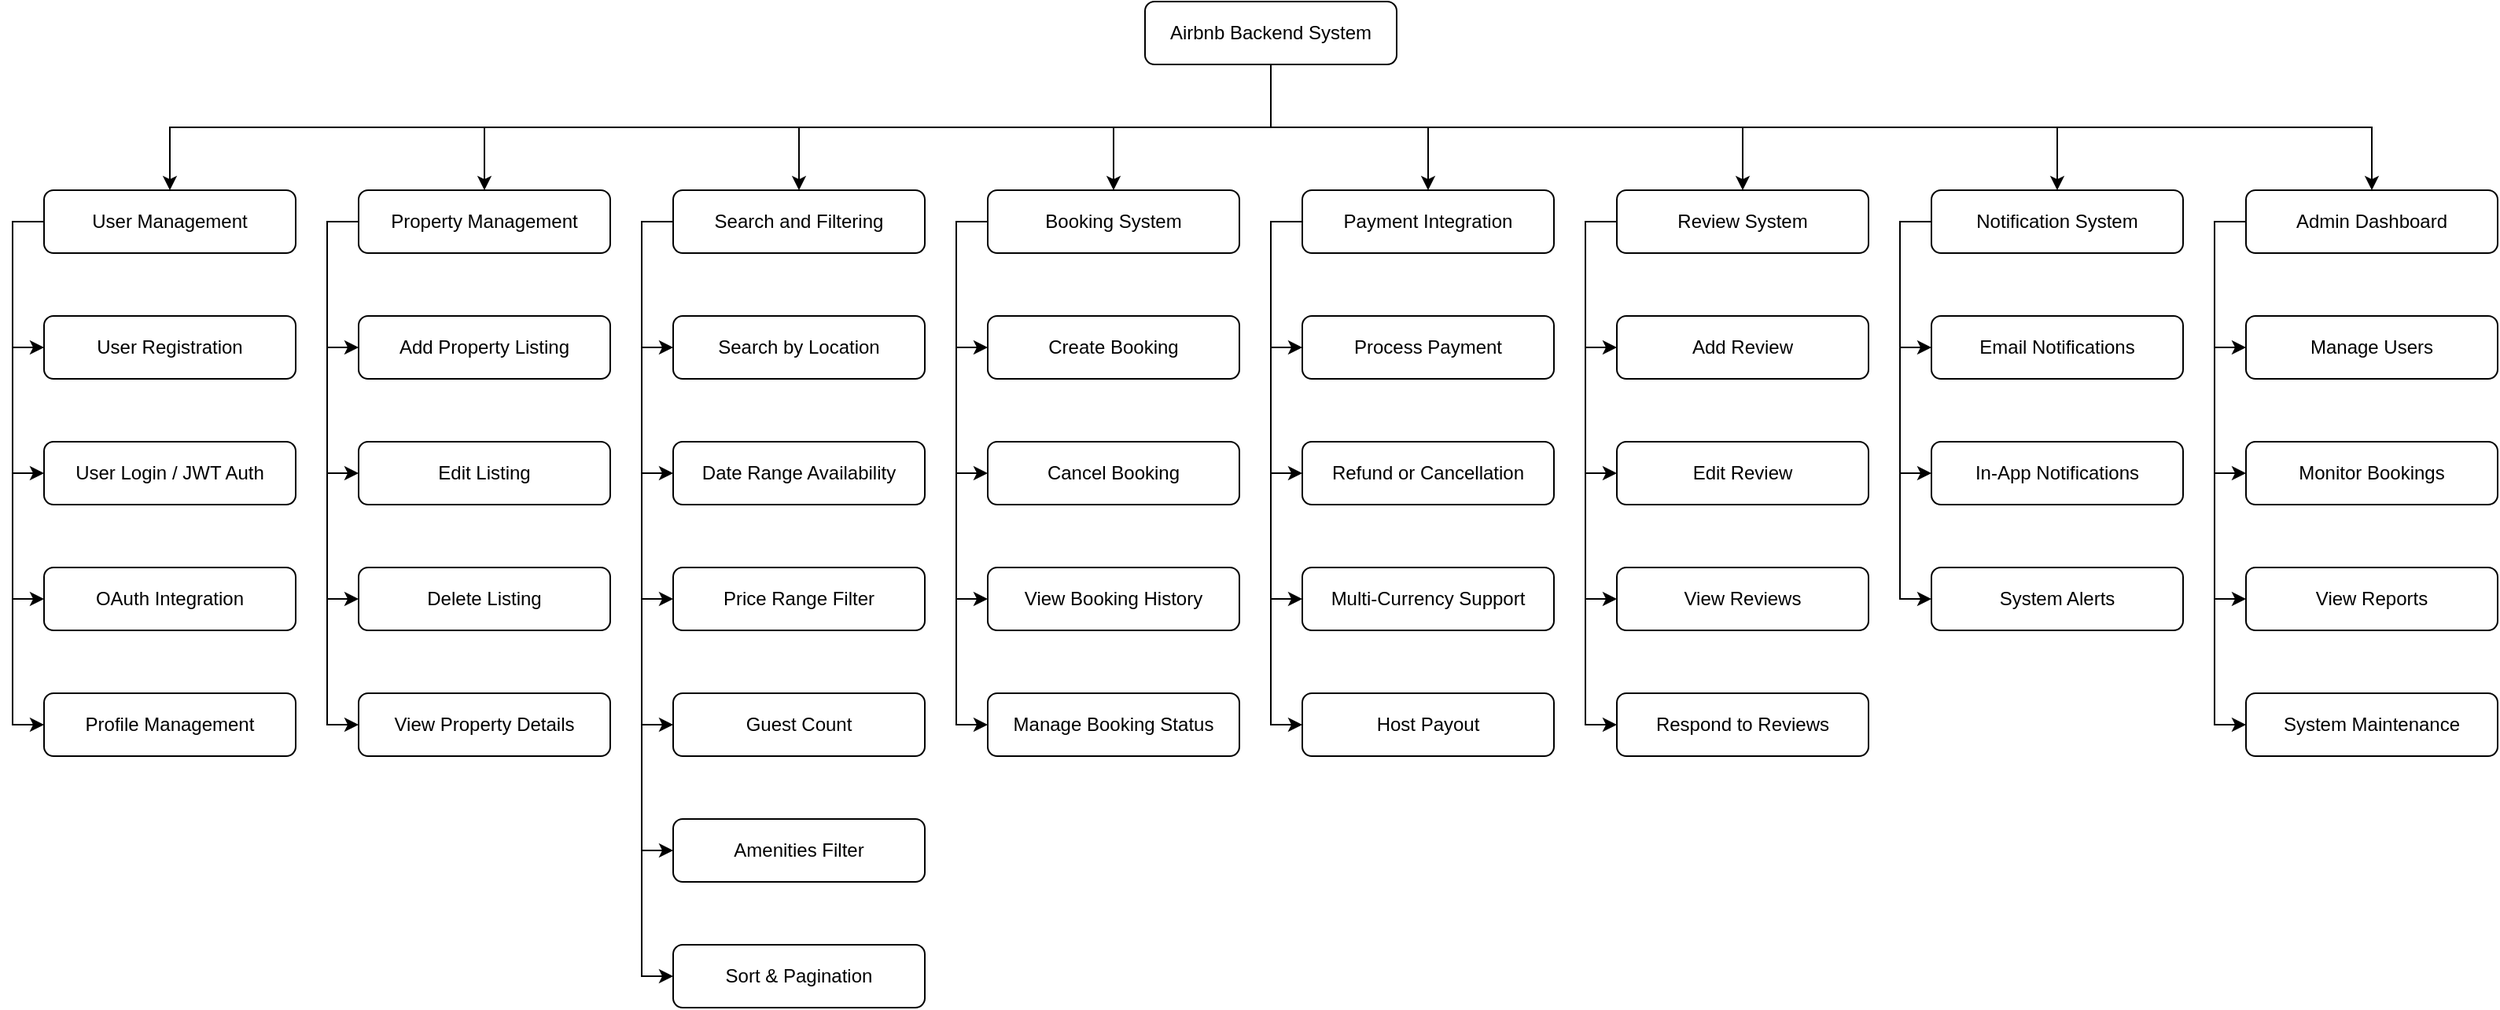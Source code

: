 <mxfile version="27.2.0">
  <diagram name="Page-1" id="Svz4JgfyCDC870TFCeTR">
    <mxGraphModel dx="1783" dy="1099" grid="1" gridSize="10" guides="1" tooltips="1" connect="1" arrows="1" fold="1" page="1" pageScale="1" pageWidth="850" pageHeight="1100" math="0" shadow="0">
      <root>
        <mxCell id="0" />
        <mxCell id="1" parent="0" />
        <mxCell id="FF3P2R79Nn4Fhz1OEhRd-86" style="edgeStyle=orthogonalEdgeStyle;rounded=0;orthogonalLoop=1;jettySize=auto;html=1;exitX=0;exitY=0.5;exitDx=0;exitDy=0;entryX=0;entryY=0.5;entryDx=0;entryDy=0;" edge="1" parent="1" source="FF3P2R79Nn4Fhz1OEhRd-1" target="FF3P2R79Nn4Fhz1OEhRd-10">
          <mxGeometry relative="1" as="geometry" />
        </mxCell>
        <mxCell id="FF3P2R79Nn4Fhz1OEhRd-87" style="edgeStyle=orthogonalEdgeStyle;rounded=0;orthogonalLoop=1;jettySize=auto;html=1;entryX=0;entryY=0.5;entryDx=0;entryDy=0;" edge="1" parent="1" source="FF3P2R79Nn4Fhz1OEhRd-1" target="FF3P2R79Nn4Fhz1OEhRd-11">
          <mxGeometry relative="1" as="geometry">
            <Array as="points">
              <mxPoint x="180" y="260" />
              <mxPoint x="180" y="420" />
            </Array>
          </mxGeometry>
        </mxCell>
        <mxCell id="FF3P2R79Nn4Fhz1OEhRd-88" style="edgeStyle=orthogonalEdgeStyle;rounded=0;orthogonalLoop=1;jettySize=auto;html=1;entryX=0;entryY=0.5;entryDx=0;entryDy=0;" edge="1" parent="1" source="FF3P2R79Nn4Fhz1OEhRd-1" target="FF3P2R79Nn4Fhz1OEhRd-12">
          <mxGeometry relative="1" as="geometry">
            <Array as="points">
              <mxPoint x="180" y="260" />
              <mxPoint x="180" y="500" />
            </Array>
          </mxGeometry>
        </mxCell>
        <mxCell id="FF3P2R79Nn4Fhz1OEhRd-89" style="edgeStyle=orthogonalEdgeStyle;rounded=0;orthogonalLoop=1;jettySize=auto;html=1;entryX=0;entryY=0.5;entryDx=0;entryDy=0;" edge="1" parent="1" source="FF3P2R79Nn4Fhz1OEhRd-1" target="FF3P2R79Nn4Fhz1OEhRd-13">
          <mxGeometry relative="1" as="geometry">
            <Array as="points">
              <mxPoint x="180" y="260" />
              <mxPoint x="180" y="580" />
            </Array>
          </mxGeometry>
        </mxCell>
        <mxCell id="FF3P2R79Nn4Fhz1OEhRd-1" value="User Management" style="rounded=1;whiteSpace=wrap;html=1;" vertex="1" parent="1">
          <mxGeometry x="200" y="240" width="160" height="40" as="geometry" />
        </mxCell>
        <mxCell id="FF3P2R79Nn4Fhz1OEhRd-90" style="edgeStyle=orthogonalEdgeStyle;rounded=0;orthogonalLoop=1;jettySize=auto;html=1;entryX=0;entryY=0.5;entryDx=0;entryDy=0;" edge="1" parent="1" source="FF3P2R79Nn4Fhz1OEhRd-2" target="FF3P2R79Nn4Fhz1OEhRd-25">
          <mxGeometry relative="1" as="geometry">
            <Array as="points">
              <mxPoint x="380" y="260" />
              <mxPoint x="380" y="340" />
            </Array>
          </mxGeometry>
        </mxCell>
        <mxCell id="FF3P2R79Nn4Fhz1OEhRd-91" style="edgeStyle=orthogonalEdgeStyle;rounded=0;orthogonalLoop=1;jettySize=auto;html=1;entryX=0;entryY=0.5;entryDx=0;entryDy=0;" edge="1" parent="1" source="FF3P2R79Nn4Fhz1OEhRd-2" target="FF3P2R79Nn4Fhz1OEhRd-24">
          <mxGeometry relative="1" as="geometry">
            <Array as="points">
              <mxPoint x="380" y="260" />
              <mxPoint x="380" y="420" />
            </Array>
          </mxGeometry>
        </mxCell>
        <mxCell id="FF3P2R79Nn4Fhz1OEhRd-92" style="edgeStyle=orthogonalEdgeStyle;rounded=0;orthogonalLoop=1;jettySize=auto;html=1;entryX=0;entryY=0.5;entryDx=0;entryDy=0;" edge="1" parent="1" source="FF3P2R79Nn4Fhz1OEhRd-2" target="FF3P2R79Nn4Fhz1OEhRd-23">
          <mxGeometry relative="1" as="geometry">
            <Array as="points">
              <mxPoint x="380" y="260" />
              <mxPoint x="380" y="500" />
            </Array>
          </mxGeometry>
        </mxCell>
        <mxCell id="FF3P2R79Nn4Fhz1OEhRd-93" style="edgeStyle=orthogonalEdgeStyle;rounded=0;orthogonalLoop=1;jettySize=auto;html=1;entryX=0;entryY=0.5;entryDx=0;entryDy=0;" edge="1" parent="1" source="FF3P2R79Nn4Fhz1OEhRd-2" target="FF3P2R79Nn4Fhz1OEhRd-22">
          <mxGeometry relative="1" as="geometry">
            <Array as="points">
              <mxPoint x="380" y="260" />
              <mxPoint x="380" y="580" />
            </Array>
          </mxGeometry>
        </mxCell>
        <mxCell id="FF3P2R79Nn4Fhz1OEhRd-2" value="Property Management" style="rounded=1;whiteSpace=wrap;html=1;" vertex="1" parent="1">
          <mxGeometry x="400" y="240" width="160" height="40" as="geometry" />
        </mxCell>
        <mxCell id="FF3P2R79Nn4Fhz1OEhRd-94" style="edgeStyle=orthogonalEdgeStyle;rounded=0;orthogonalLoop=1;jettySize=auto;html=1;entryX=0;entryY=0.5;entryDx=0;entryDy=0;" edge="1" parent="1" source="FF3P2R79Nn4Fhz1OEhRd-3" target="FF3P2R79Nn4Fhz1OEhRd-33">
          <mxGeometry relative="1" as="geometry">
            <Array as="points">
              <mxPoint x="580" y="260" />
              <mxPoint x="580" y="340" />
            </Array>
          </mxGeometry>
        </mxCell>
        <mxCell id="FF3P2R79Nn4Fhz1OEhRd-95" style="edgeStyle=orthogonalEdgeStyle;rounded=0;orthogonalLoop=1;jettySize=auto;html=1;entryX=0;entryY=0.5;entryDx=0;entryDy=0;" edge="1" parent="1" source="FF3P2R79Nn4Fhz1OEhRd-3" target="FF3P2R79Nn4Fhz1OEhRd-32">
          <mxGeometry relative="1" as="geometry">
            <Array as="points">
              <mxPoint x="580" y="260" />
              <mxPoint x="580" y="420" />
            </Array>
          </mxGeometry>
        </mxCell>
        <mxCell id="FF3P2R79Nn4Fhz1OEhRd-96" style="edgeStyle=orthogonalEdgeStyle;rounded=0;orthogonalLoop=1;jettySize=auto;html=1;entryX=0;entryY=0.5;entryDx=0;entryDy=0;" edge="1" parent="1" source="FF3P2R79Nn4Fhz1OEhRd-3" target="FF3P2R79Nn4Fhz1OEhRd-31">
          <mxGeometry relative="1" as="geometry">
            <Array as="points">
              <mxPoint x="580" y="260" />
              <mxPoint x="580" y="500" />
            </Array>
          </mxGeometry>
        </mxCell>
        <mxCell id="FF3P2R79Nn4Fhz1OEhRd-97" style="edgeStyle=orthogonalEdgeStyle;rounded=0;orthogonalLoop=1;jettySize=auto;html=1;entryX=0;entryY=0.5;entryDx=0;entryDy=0;" edge="1" parent="1" source="FF3P2R79Nn4Fhz1OEhRd-3" target="FF3P2R79Nn4Fhz1OEhRd-30">
          <mxGeometry relative="1" as="geometry">
            <Array as="points">
              <mxPoint x="580" y="260" />
              <mxPoint x="580" y="580" />
            </Array>
          </mxGeometry>
        </mxCell>
        <mxCell id="FF3P2R79Nn4Fhz1OEhRd-98" style="edgeStyle=orthogonalEdgeStyle;rounded=0;orthogonalLoop=1;jettySize=auto;html=1;entryX=0;entryY=0.5;entryDx=0;entryDy=0;" edge="1" parent="1" source="FF3P2R79Nn4Fhz1OEhRd-3" target="FF3P2R79Nn4Fhz1OEhRd-26">
          <mxGeometry relative="1" as="geometry">
            <Array as="points">
              <mxPoint x="580" y="260" />
              <mxPoint x="580" y="660" />
            </Array>
          </mxGeometry>
        </mxCell>
        <mxCell id="FF3P2R79Nn4Fhz1OEhRd-99" style="edgeStyle=orthogonalEdgeStyle;rounded=0;orthogonalLoop=1;jettySize=auto;html=1;entryX=0;entryY=0.5;entryDx=0;entryDy=0;" edge="1" parent="1" source="FF3P2R79Nn4Fhz1OEhRd-3" target="FF3P2R79Nn4Fhz1OEhRd-27">
          <mxGeometry relative="1" as="geometry">
            <Array as="points">
              <mxPoint x="580" y="260" />
              <mxPoint x="580" y="740" />
            </Array>
          </mxGeometry>
        </mxCell>
        <mxCell id="FF3P2R79Nn4Fhz1OEhRd-3" value="Search and Filtering" style="rounded=1;whiteSpace=wrap;html=1;" vertex="1" parent="1">
          <mxGeometry x="600" y="240" width="160" height="40" as="geometry" />
        </mxCell>
        <mxCell id="FF3P2R79Nn4Fhz1OEhRd-100" style="edgeStyle=orthogonalEdgeStyle;rounded=0;orthogonalLoop=1;jettySize=auto;html=1;entryX=0;entryY=0.5;entryDx=0;entryDy=0;" edge="1" parent="1" source="FF3P2R79Nn4Fhz1OEhRd-4" target="FF3P2R79Nn4Fhz1OEhRd-41">
          <mxGeometry relative="1" as="geometry">
            <Array as="points">
              <mxPoint x="780" y="260" />
              <mxPoint x="780" y="340" />
            </Array>
          </mxGeometry>
        </mxCell>
        <mxCell id="FF3P2R79Nn4Fhz1OEhRd-101" style="edgeStyle=orthogonalEdgeStyle;rounded=0;orthogonalLoop=1;jettySize=auto;html=1;entryX=0;entryY=0.5;entryDx=0;entryDy=0;" edge="1" parent="1" source="FF3P2R79Nn4Fhz1OEhRd-4" target="FF3P2R79Nn4Fhz1OEhRd-40">
          <mxGeometry relative="1" as="geometry">
            <Array as="points">
              <mxPoint x="780" y="260" />
              <mxPoint x="780" y="420" />
            </Array>
          </mxGeometry>
        </mxCell>
        <mxCell id="FF3P2R79Nn4Fhz1OEhRd-102" style="edgeStyle=orthogonalEdgeStyle;rounded=0;orthogonalLoop=1;jettySize=auto;html=1;entryX=0;entryY=0.5;entryDx=0;entryDy=0;" edge="1" parent="1" source="FF3P2R79Nn4Fhz1OEhRd-4" target="FF3P2R79Nn4Fhz1OEhRd-39">
          <mxGeometry relative="1" as="geometry">
            <Array as="points">
              <mxPoint x="780" y="260" />
              <mxPoint x="780" y="500" />
            </Array>
          </mxGeometry>
        </mxCell>
        <mxCell id="FF3P2R79Nn4Fhz1OEhRd-103" style="edgeStyle=orthogonalEdgeStyle;rounded=0;orthogonalLoop=1;jettySize=auto;html=1;entryX=0;entryY=0.5;entryDx=0;entryDy=0;" edge="1" parent="1" source="FF3P2R79Nn4Fhz1OEhRd-4" target="FF3P2R79Nn4Fhz1OEhRd-38">
          <mxGeometry relative="1" as="geometry">
            <Array as="points">
              <mxPoint x="780" y="260" />
              <mxPoint x="780" y="580" />
            </Array>
          </mxGeometry>
        </mxCell>
        <mxCell id="FF3P2R79Nn4Fhz1OEhRd-4" value="Booking System" style="rounded=1;whiteSpace=wrap;html=1;" vertex="1" parent="1">
          <mxGeometry x="800" y="240" width="160" height="40" as="geometry" />
        </mxCell>
        <mxCell id="FF3P2R79Nn4Fhz1OEhRd-117" style="edgeStyle=orthogonalEdgeStyle;rounded=0;orthogonalLoop=1;jettySize=auto;html=1;entryX=0;entryY=0.5;entryDx=0;entryDy=0;" edge="1" parent="1" source="FF3P2R79Nn4Fhz1OEhRd-5" target="FF3P2R79Nn4Fhz1OEhRd-73">
          <mxGeometry relative="1" as="geometry">
            <Array as="points">
              <mxPoint x="1580" y="260" />
              <mxPoint x="1580" y="340" />
            </Array>
          </mxGeometry>
        </mxCell>
        <mxCell id="FF3P2R79Nn4Fhz1OEhRd-118" style="edgeStyle=orthogonalEdgeStyle;rounded=0;orthogonalLoop=1;jettySize=auto;html=1;entryX=0;entryY=0.5;entryDx=0;entryDy=0;" edge="1" parent="1" source="FF3P2R79Nn4Fhz1OEhRd-5" target="FF3P2R79Nn4Fhz1OEhRd-72">
          <mxGeometry relative="1" as="geometry">
            <Array as="points">
              <mxPoint x="1580" y="260" />
              <mxPoint x="1580" y="420" />
            </Array>
          </mxGeometry>
        </mxCell>
        <mxCell id="FF3P2R79Nn4Fhz1OEhRd-119" style="edgeStyle=orthogonalEdgeStyle;rounded=0;orthogonalLoop=1;jettySize=auto;html=1;entryX=0;entryY=0.5;entryDx=0;entryDy=0;" edge="1" parent="1" source="FF3P2R79Nn4Fhz1OEhRd-5" target="FF3P2R79Nn4Fhz1OEhRd-71">
          <mxGeometry relative="1" as="geometry">
            <Array as="points">
              <mxPoint x="1580" y="260" />
              <mxPoint x="1580" y="500" />
            </Array>
          </mxGeometry>
        </mxCell>
        <mxCell id="FF3P2R79Nn4Fhz1OEhRd-120" style="edgeStyle=orthogonalEdgeStyle;rounded=0;orthogonalLoop=1;jettySize=auto;html=1;entryX=0;entryY=0.5;entryDx=0;entryDy=0;" edge="1" parent="1" source="FF3P2R79Nn4Fhz1OEhRd-5" target="FF3P2R79Nn4Fhz1OEhRd-70">
          <mxGeometry relative="1" as="geometry">
            <Array as="points">
              <mxPoint x="1580" y="260" />
              <mxPoint x="1580" y="580" />
            </Array>
          </mxGeometry>
        </mxCell>
        <mxCell id="FF3P2R79Nn4Fhz1OEhRd-5" value="Admin Dashboard" style="rounded=1;whiteSpace=wrap;html=1;" vertex="1" parent="1">
          <mxGeometry x="1600" y="240" width="160" height="40" as="geometry" />
        </mxCell>
        <mxCell id="FF3P2R79Nn4Fhz1OEhRd-114" style="edgeStyle=orthogonalEdgeStyle;rounded=0;orthogonalLoop=1;jettySize=auto;html=1;entryX=0;entryY=0.5;entryDx=0;entryDy=0;" edge="1" parent="1" source="FF3P2R79Nn4Fhz1OEhRd-6" target="FF3P2R79Nn4Fhz1OEhRd-65">
          <mxGeometry relative="1" as="geometry">
            <Array as="points">
              <mxPoint x="1380" y="260" />
              <mxPoint x="1380" y="340" />
            </Array>
          </mxGeometry>
        </mxCell>
        <mxCell id="FF3P2R79Nn4Fhz1OEhRd-115" style="edgeStyle=orthogonalEdgeStyle;rounded=0;orthogonalLoop=1;jettySize=auto;html=1;entryX=0;entryY=0.5;entryDx=0;entryDy=0;" edge="1" parent="1" source="FF3P2R79Nn4Fhz1OEhRd-6" target="FF3P2R79Nn4Fhz1OEhRd-64">
          <mxGeometry relative="1" as="geometry">
            <Array as="points">
              <mxPoint x="1380" y="260" />
              <mxPoint x="1380" y="420" />
            </Array>
          </mxGeometry>
        </mxCell>
        <mxCell id="FF3P2R79Nn4Fhz1OEhRd-116" style="edgeStyle=orthogonalEdgeStyle;rounded=0;orthogonalLoop=1;jettySize=auto;html=1;entryX=0;entryY=0.5;entryDx=0;entryDy=0;" edge="1" parent="1" source="FF3P2R79Nn4Fhz1OEhRd-6" target="FF3P2R79Nn4Fhz1OEhRd-63">
          <mxGeometry relative="1" as="geometry">
            <Array as="points">
              <mxPoint x="1380" y="260" />
              <mxPoint x="1380" y="500" />
            </Array>
          </mxGeometry>
        </mxCell>
        <mxCell id="FF3P2R79Nn4Fhz1OEhRd-6" value="Notification System" style="rounded=1;whiteSpace=wrap;html=1;" vertex="1" parent="1">
          <mxGeometry x="1400" y="240" width="160" height="40" as="geometry" />
        </mxCell>
        <mxCell id="FF3P2R79Nn4Fhz1OEhRd-108" style="edgeStyle=orthogonalEdgeStyle;rounded=0;orthogonalLoop=1;jettySize=auto;html=1;entryX=0;entryY=0.5;entryDx=0;entryDy=0;" edge="1" parent="1" source="FF3P2R79Nn4Fhz1OEhRd-7" target="FF3P2R79Nn4Fhz1OEhRd-57">
          <mxGeometry relative="1" as="geometry">
            <Array as="points">
              <mxPoint x="1180" y="260" />
              <mxPoint x="1180" y="340" />
            </Array>
          </mxGeometry>
        </mxCell>
        <mxCell id="FF3P2R79Nn4Fhz1OEhRd-109" style="edgeStyle=orthogonalEdgeStyle;rounded=0;orthogonalLoop=1;jettySize=auto;html=1;entryX=0;entryY=0.5;entryDx=0;entryDy=0;" edge="1" parent="1" source="FF3P2R79Nn4Fhz1OEhRd-7" target="FF3P2R79Nn4Fhz1OEhRd-56">
          <mxGeometry relative="1" as="geometry">
            <Array as="points">
              <mxPoint x="1180" y="260" />
              <mxPoint x="1180" y="420" />
            </Array>
          </mxGeometry>
        </mxCell>
        <mxCell id="FF3P2R79Nn4Fhz1OEhRd-110" style="edgeStyle=orthogonalEdgeStyle;rounded=0;orthogonalLoop=1;jettySize=auto;html=1;entryX=0;entryY=0.5;entryDx=0;entryDy=0;" edge="1" parent="1" source="FF3P2R79Nn4Fhz1OEhRd-7" target="FF3P2R79Nn4Fhz1OEhRd-55">
          <mxGeometry relative="1" as="geometry">
            <Array as="points">
              <mxPoint x="1180" y="260" />
              <mxPoint x="1180" y="500" />
            </Array>
          </mxGeometry>
        </mxCell>
        <mxCell id="FF3P2R79Nn4Fhz1OEhRd-113" style="edgeStyle=orthogonalEdgeStyle;rounded=0;orthogonalLoop=1;jettySize=auto;html=1;entryX=0;entryY=0.5;entryDx=0;entryDy=0;" edge="1" parent="1" source="FF3P2R79Nn4Fhz1OEhRd-7" target="FF3P2R79Nn4Fhz1OEhRd-111">
          <mxGeometry relative="1" as="geometry">
            <Array as="points">
              <mxPoint x="1180" y="260" />
              <mxPoint x="1180" y="580" />
            </Array>
          </mxGeometry>
        </mxCell>
        <mxCell id="FF3P2R79Nn4Fhz1OEhRd-7" value="Review System" style="rounded=1;whiteSpace=wrap;html=1;" vertex="1" parent="1">
          <mxGeometry x="1200" y="240" width="160" height="40" as="geometry" />
        </mxCell>
        <mxCell id="FF3P2R79Nn4Fhz1OEhRd-104" style="edgeStyle=orthogonalEdgeStyle;rounded=0;orthogonalLoop=1;jettySize=auto;html=1;entryX=0;entryY=0.5;entryDx=0;entryDy=0;" edge="1" parent="1" source="FF3P2R79Nn4Fhz1OEhRd-8" target="FF3P2R79Nn4Fhz1OEhRd-49">
          <mxGeometry relative="1" as="geometry">
            <Array as="points">
              <mxPoint x="980" y="260" />
              <mxPoint x="980" y="340" />
            </Array>
          </mxGeometry>
        </mxCell>
        <mxCell id="FF3P2R79Nn4Fhz1OEhRd-105" style="edgeStyle=orthogonalEdgeStyle;rounded=0;orthogonalLoop=1;jettySize=auto;html=1;entryX=0;entryY=0.5;entryDx=0;entryDy=0;" edge="1" parent="1" source="FF3P2R79Nn4Fhz1OEhRd-8" target="FF3P2R79Nn4Fhz1OEhRd-48">
          <mxGeometry relative="1" as="geometry">
            <Array as="points">
              <mxPoint x="980" y="260" />
              <mxPoint x="980" y="420" />
            </Array>
          </mxGeometry>
        </mxCell>
        <mxCell id="FF3P2R79Nn4Fhz1OEhRd-106" style="edgeStyle=orthogonalEdgeStyle;rounded=0;orthogonalLoop=1;jettySize=auto;html=1;entryX=0;entryY=0.5;entryDx=0;entryDy=0;" edge="1" parent="1" source="FF3P2R79Nn4Fhz1OEhRd-8" target="FF3P2R79Nn4Fhz1OEhRd-47">
          <mxGeometry relative="1" as="geometry">
            <Array as="points">
              <mxPoint x="980" y="260" />
              <mxPoint x="980" y="500" />
            </Array>
          </mxGeometry>
        </mxCell>
        <mxCell id="FF3P2R79Nn4Fhz1OEhRd-107" style="edgeStyle=orthogonalEdgeStyle;rounded=0;orthogonalLoop=1;jettySize=auto;html=1;entryX=0;entryY=0.5;entryDx=0;entryDy=0;" edge="1" parent="1" source="FF3P2R79Nn4Fhz1OEhRd-8" target="FF3P2R79Nn4Fhz1OEhRd-46">
          <mxGeometry relative="1" as="geometry">
            <Array as="points">
              <mxPoint x="980" y="260" />
              <mxPoint x="980" y="580" />
            </Array>
          </mxGeometry>
        </mxCell>
        <mxCell id="FF3P2R79Nn4Fhz1OEhRd-8" value="Payment Integration" style="rounded=1;whiteSpace=wrap;html=1;" vertex="1" parent="1">
          <mxGeometry x="1000" y="240" width="160" height="40" as="geometry" />
        </mxCell>
        <mxCell id="FF3P2R79Nn4Fhz1OEhRd-74" style="edgeStyle=orthogonalEdgeStyle;rounded=0;orthogonalLoop=1;jettySize=auto;html=1;" edge="1" parent="1" source="FF3P2R79Nn4Fhz1OEhRd-9" target="FF3P2R79Nn4Fhz1OEhRd-1">
          <mxGeometry relative="1" as="geometry">
            <Array as="points">
              <mxPoint x="980" y="200" />
              <mxPoint x="280" y="200" />
            </Array>
          </mxGeometry>
        </mxCell>
        <mxCell id="FF3P2R79Nn4Fhz1OEhRd-75" style="edgeStyle=orthogonalEdgeStyle;rounded=0;orthogonalLoop=1;jettySize=auto;html=1;" edge="1" parent="1" source="FF3P2R79Nn4Fhz1OEhRd-9" target="FF3P2R79Nn4Fhz1OEhRd-2">
          <mxGeometry relative="1" as="geometry">
            <Array as="points">
              <mxPoint x="980" y="200" />
              <mxPoint x="480" y="200" />
            </Array>
          </mxGeometry>
        </mxCell>
        <mxCell id="FF3P2R79Nn4Fhz1OEhRd-76" style="edgeStyle=orthogonalEdgeStyle;rounded=0;orthogonalLoop=1;jettySize=auto;html=1;" edge="1" parent="1" source="FF3P2R79Nn4Fhz1OEhRd-9" target="FF3P2R79Nn4Fhz1OEhRd-3">
          <mxGeometry relative="1" as="geometry">
            <Array as="points">
              <mxPoint x="980" y="200" />
              <mxPoint x="680" y="200" />
            </Array>
          </mxGeometry>
        </mxCell>
        <mxCell id="FF3P2R79Nn4Fhz1OEhRd-77" style="edgeStyle=orthogonalEdgeStyle;rounded=0;orthogonalLoop=1;jettySize=auto;html=1;entryX=0.5;entryY=0;entryDx=0;entryDy=0;" edge="1" parent="1" source="FF3P2R79Nn4Fhz1OEhRd-9" target="FF3P2R79Nn4Fhz1OEhRd-4">
          <mxGeometry relative="1" as="geometry">
            <Array as="points">
              <mxPoint x="980" y="200" />
              <mxPoint x="880" y="200" />
            </Array>
          </mxGeometry>
        </mxCell>
        <mxCell id="FF3P2R79Nn4Fhz1OEhRd-78" style="edgeStyle=orthogonalEdgeStyle;rounded=0;orthogonalLoop=1;jettySize=auto;html=1;" edge="1" parent="1" source="FF3P2R79Nn4Fhz1OEhRd-9" target="FF3P2R79Nn4Fhz1OEhRd-5">
          <mxGeometry relative="1" as="geometry">
            <Array as="points">
              <mxPoint x="980" y="200" />
              <mxPoint x="1680" y="200" />
            </Array>
          </mxGeometry>
        </mxCell>
        <mxCell id="FF3P2R79Nn4Fhz1OEhRd-79" style="edgeStyle=orthogonalEdgeStyle;rounded=0;orthogonalLoop=1;jettySize=auto;html=1;" edge="1" parent="1" source="FF3P2R79Nn4Fhz1OEhRd-9" target="FF3P2R79Nn4Fhz1OEhRd-6">
          <mxGeometry relative="1" as="geometry">
            <Array as="points">
              <mxPoint x="980" y="200" />
              <mxPoint x="1480" y="200" />
            </Array>
          </mxGeometry>
        </mxCell>
        <mxCell id="FF3P2R79Nn4Fhz1OEhRd-80" style="edgeStyle=orthogonalEdgeStyle;rounded=0;orthogonalLoop=1;jettySize=auto;html=1;" edge="1" parent="1" source="FF3P2R79Nn4Fhz1OEhRd-9" target="FF3P2R79Nn4Fhz1OEhRd-7">
          <mxGeometry relative="1" as="geometry">
            <Array as="points">
              <mxPoint x="980" y="200" />
              <mxPoint x="1280" y="200" />
            </Array>
          </mxGeometry>
        </mxCell>
        <mxCell id="FF3P2R79Nn4Fhz1OEhRd-81" style="edgeStyle=orthogonalEdgeStyle;rounded=0;orthogonalLoop=1;jettySize=auto;html=1;entryX=0.5;entryY=0;entryDx=0;entryDy=0;" edge="1" parent="1" source="FF3P2R79Nn4Fhz1OEhRd-9" target="FF3P2R79Nn4Fhz1OEhRd-8">
          <mxGeometry relative="1" as="geometry" />
        </mxCell>
        <mxCell id="FF3P2R79Nn4Fhz1OEhRd-9" value="Airbnb Backend System" style="rounded=1;whiteSpace=wrap;html=1;" vertex="1" parent="1">
          <mxGeometry x="900" y="120" width="160" height="40" as="geometry" />
        </mxCell>
        <mxCell id="FF3P2R79Nn4Fhz1OEhRd-10" value="User Registration" style="rounded=1;whiteSpace=wrap;html=1;" vertex="1" parent="1">
          <mxGeometry x="200" y="320" width="160" height="40" as="geometry" />
        </mxCell>
        <mxCell id="FF3P2R79Nn4Fhz1OEhRd-11" value="User Login / JWT Auth" style="rounded=1;whiteSpace=wrap;html=1;" vertex="1" parent="1">
          <mxGeometry x="200" y="400" width="160" height="40" as="geometry" />
        </mxCell>
        <mxCell id="FF3P2R79Nn4Fhz1OEhRd-12" value="OAuth Integration" style="rounded=1;whiteSpace=wrap;html=1;" vertex="1" parent="1">
          <mxGeometry x="200" y="480" width="160" height="40" as="geometry" />
        </mxCell>
        <mxCell id="FF3P2R79Nn4Fhz1OEhRd-13" value="Profile Management" style="rounded=1;whiteSpace=wrap;html=1;" vertex="1" parent="1">
          <mxGeometry x="200" y="560" width="160" height="40" as="geometry" />
        </mxCell>
        <mxCell id="FF3P2R79Nn4Fhz1OEhRd-22" value="View Property Details" style="rounded=1;whiteSpace=wrap;html=1;" vertex="1" parent="1">
          <mxGeometry x="400" y="560" width="160" height="40" as="geometry" />
        </mxCell>
        <mxCell id="FF3P2R79Nn4Fhz1OEhRd-23" value="Delete Listing" style="rounded=1;whiteSpace=wrap;html=1;" vertex="1" parent="1">
          <mxGeometry x="400" y="480" width="160" height="40" as="geometry" />
        </mxCell>
        <mxCell id="FF3P2R79Nn4Fhz1OEhRd-24" value="Edit Listing" style="rounded=1;whiteSpace=wrap;html=1;" vertex="1" parent="1">
          <mxGeometry x="400" y="400" width="160" height="40" as="geometry" />
        </mxCell>
        <mxCell id="FF3P2R79Nn4Fhz1OEhRd-25" value="Add Property Listing" style="rounded=1;whiteSpace=wrap;html=1;" vertex="1" parent="1">
          <mxGeometry x="400" y="320" width="160" height="40" as="geometry" />
        </mxCell>
        <mxCell id="FF3P2R79Nn4Fhz1OEhRd-26" value="Amenities Filter" style="rounded=1;whiteSpace=wrap;html=1;" vertex="1" parent="1">
          <mxGeometry x="600" y="640" width="160" height="40" as="geometry" />
        </mxCell>
        <mxCell id="FF3P2R79Nn4Fhz1OEhRd-27" value="Sort &amp;amp; Pagination" style="rounded=1;whiteSpace=wrap;html=1;" vertex="1" parent="1">
          <mxGeometry x="600" y="720" width="160" height="40" as="geometry" />
        </mxCell>
        <mxCell id="FF3P2R79Nn4Fhz1OEhRd-30" value="Guest Count" style="rounded=1;whiteSpace=wrap;html=1;" vertex="1" parent="1">
          <mxGeometry x="600" y="560" width="160" height="40" as="geometry" />
        </mxCell>
        <mxCell id="FF3P2R79Nn4Fhz1OEhRd-31" value="Price Range Filter" style="rounded=1;whiteSpace=wrap;html=1;" vertex="1" parent="1">
          <mxGeometry x="600" y="480" width="160" height="40" as="geometry" />
        </mxCell>
        <mxCell id="FF3P2R79Nn4Fhz1OEhRd-32" value="Date Range Availability" style="rounded=1;whiteSpace=wrap;html=1;" vertex="1" parent="1">
          <mxGeometry x="600" y="400" width="160" height="40" as="geometry" />
        </mxCell>
        <mxCell id="FF3P2R79Nn4Fhz1OEhRd-33" value="Search by Location" style="rounded=1;whiteSpace=wrap;html=1;" vertex="1" parent="1">
          <mxGeometry x="600" y="320" width="160" height="40" as="geometry" />
        </mxCell>
        <mxCell id="FF3P2R79Nn4Fhz1OEhRd-38" value="Manage Booking Status" style="rounded=1;whiteSpace=wrap;html=1;" vertex="1" parent="1">
          <mxGeometry x="800" y="560" width="160" height="40" as="geometry" />
        </mxCell>
        <mxCell id="FF3P2R79Nn4Fhz1OEhRd-39" value="View Booking History" style="rounded=1;whiteSpace=wrap;html=1;" vertex="1" parent="1">
          <mxGeometry x="800" y="480" width="160" height="40" as="geometry" />
        </mxCell>
        <mxCell id="FF3P2R79Nn4Fhz1OEhRd-40" value="Cancel Booking" style="rounded=1;whiteSpace=wrap;html=1;" vertex="1" parent="1">
          <mxGeometry x="800" y="400" width="160" height="40" as="geometry" />
        </mxCell>
        <mxCell id="FF3P2R79Nn4Fhz1OEhRd-41" value="Create Booking" style="rounded=1;whiteSpace=wrap;html=1;" vertex="1" parent="1">
          <mxGeometry x="800" y="320" width="160" height="40" as="geometry" />
        </mxCell>
        <mxCell id="FF3P2R79Nn4Fhz1OEhRd-46" value="Host Payout" style="rounded=1;whiteSpace=wrap;html=1;" vertex="1" parent="1">
          <mxGeometry x="1000" y="560" width="160" height="40" as="geometry" />
        </mxCell>
        <mxCell id="FF3P2R79Nn4Fhz1OEhRd-47" value="Multi-Currency Support" style="rounded=1;whiteSpace=wrap;html=1;" vertex="1" parent="1">
          <mxGeometry x="1000" y="480" width="160" height="40" as="geometry" />
        </mxCell>
        <mxCell id="FF3P2R79Nn4Fhz1OEhRd-48" value="Refund or Cancellation" style="rounded=1;whiteSpace=wrap;html=1;" vertex="1" parent="1">
          <mxGeometry x="1000" y="400" width="160" height="40" as="geometry" />
        </mxCell>
        <mxCell id="FF3P2R79Nn4Fhz1OEhRd-49" value="Process Payment" style="rounded=1;whiteSpace=wrap;html=1;" vertex="1" parent="1">
          <mxGeometry x="1000" y="320" width="160" height="40" as="geometry" />
        </mxCell>
        <mxCell id="FF3P2R79Nn4Fhz1OEhRd-55" value="View Reviews" style="rounded=1;whiteSpace=wrap;html=1;" vertex="1" parent="1">
          <mxGeometry x="1200" y="480" width="160" height="40" as="geometry" />
        </mxCell>
        <mxCell id="FF3P2R79Nn4Fhz1OEhRd-56" value="Edit Review" style="rounded=1;whiteSpace=wrap;html=1;" vertex="1" parent="1">
          <mxGeometry x="1200" y="400" width="160" height="40" as="geometry" />
        </mxCell>
        <mxCell id="FF3P2R79Nn4Fhz1OEhRd-57" value="Add Review" style="rounded=1;whiteSpace=wrap;html=1;" vertex="1" parent="1">
          <mxGeometry x="1200" y="320" width="160" height="40" as="geometry" />
        </mxCell>
        <mxCell id="FF3P2R79Nn4Fhz1OEhRd-63" value="System Alerts" style="rounded=1;whiteSpace=wrap;html=1;" vertex="1" parent="1">
          <mxGeometry x="1400" y="480" width="160" height="40" as="geometry" />
        </mxCell>
        <mxCell id="FF3P2R79Nn4Fhz1OEhRd-64" value="In-App Notifications" style="rounded=1;whiteSpace=wrap;html=1;" vertex="1" parent="1">
          <mxGeometry x="1400" y="400" width="160" height="40" as="geometry" />
        </mxCell>
        <mxCell id="FF3P2R79Nn4Fhz1OEhRd-65" value="Email Notifications" style="rounded=1;whiteSpace=wrap;html=1;" vertex="1" parent="1">
          <mxGeometry x="1400" y="320" width="160" height="40" as="geometry" />
        </mxCell>
        <mxCell id="FF3P2R79Nn4Fhz1OEhRd-70" value="System Maintenance" style="rounded=1;whiteSpace=wrap;html=1;" vertex="1" parent="1">
          <mxGeometry x="1600" y="560" width="160" height="40" as="geometry" />
        </mxCell>
        <mxCell id="FF3P2R79Nn4Fhz1OEhRd-71" value="View Reports" style="rounded=1;whiteSpace=wrap;html=1;" vertex="1" parent="1">
          <mxGeometry x="1600" y="480" width="160" height="40" as="geometry" />
        </mxCell>
        <mxCell id="FF3P2R79Nn4Fhz1OEhRd-72" value="Monitor Bookings" style="rounded=1;whiteSpace=wrap;html=1;" vertex="1" parent="1">
          <mxGeometry x="1600" y="400" width="160" height="40" as="geometry" />
        </mxCell>
        <mxCell id="FF3P2R79Nn4Fhz1OEhRd-73" value="Manage Users" style="rounded=1;whiteSpace=wrap;html=1;" vertex="1" parent="1">
          <mxGeometry x="1600" y="320" width="160" height="40" as="geometry" />
        </mxCell>
        <mxCell id="FF3P2R79Nn4Fhz1OEhRd-111" value="Respond to Reviews" style="whiteSpace=wrap;html=1;rounded=1;" vertex="1" parent="1">
          <mxGeometry x="1200" y="560" width="160" height="40" as="geometry" />
        </mxCell>
      </root>
    </mxGraphModel>
  </diagram>
</mxfile>
